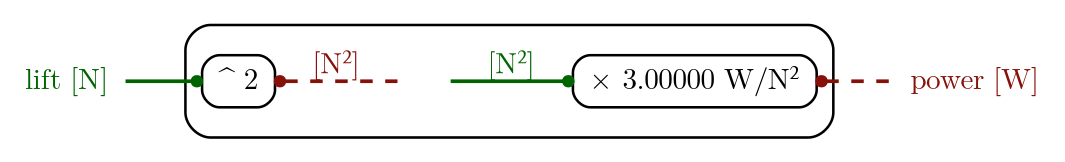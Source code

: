 digraph G { 

                graph [fontname = "STIX Two Math"];
                 node [fontname = "STIX Two Math"];
                 edge [fontname = "STIX Two Math"];
                rankdir=LR;    nodesep=0;    esep=0;
   subgraph cluster1 {
   fontsize="14";
   width="0.35000000000000003";
   height="0.35000000000000003";
   penwidth="1.2249999999999999";
   shape="box";
   style="rounded";
   label="";
      node4 [fontsize="14",width="0.35000000000000003",height="0.525",penwidth="1.2249999999999999",shape="plaintext",image="/var/folders/x0/7hg7xs891yn06qn86w4kprs40000gn/T/mcdp_tmp_dir-andrea/resized/150/tmpyvv4pe4w.png",imagescale="true",fixedsize="true",label=""];
   
      node3 [fontsize="14",width="0.35000000000000003",height="0.35000000000000003",penwidth="1.2249999999999999",shape="box",style="rounded",label="× 3.00000 W/N²"];
   
      node2 [fontsize="14",width="0.35000000000000003",height="0.35000000000000003",penwidth="1.2249999999999999",shape="box",style="rounded",label="^ 2"];
   
   }
   node5 [fontsize="14",width="0.35000000000000003",height="0.35000000000000003",penwidth="1.2249999999999999",shape="none",label="lift [N]",fontcolor="darkgreen"];
   
   node6 [fontsize="14",width="0.35000000000000003",height="0.35000000000000003",penwidth="1.2249999999999999",shape="none",label="power [W]",fontcolor="#861109"];
   
   node4->node3 [fontsize="14",penwidth="1.75",arrowsize="0.525",label="[N²]",weight="0",color="darkgreen",fontcolor="darkgreen",arrowhead="dot",arrowtail="none",dir="both"];
   node3->node6 [fontsize="14",penwidth="1.75",arrowsize="0.525",fontcolor="#861109",color="#861109",arrowtail="dot",arrowhead="none",dir="both",style="dashed"];
   node2->node4 [fontsize="14",penwidth="1.75",arrowsize="0.525",label="[N²]",weight="0",fontcolor="#861109",color="#861109",arrowtail="dot",arrowhead="none",dir="both",style="dashed"];
   node5->node2 [fontsize="14",penwidth="1.75",arrowsize="0.525",color="darkgreen",fontcolor="darkgreen",arrowhead="dot",arrowtail="none",dir="both"];
   }